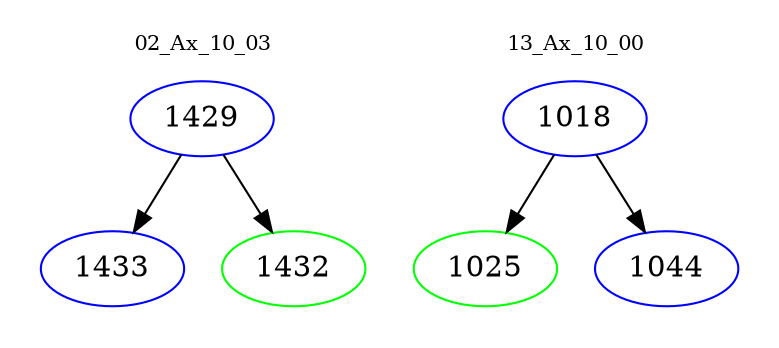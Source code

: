 digraph{
subgraph cluster_0 {
color = white
label = "02_Ax_10_03";
fontsize=10;
T0_1429 [label="1429", color="blue"]
T0_1429 -> T0_1433 [color="black"]
T0_1433 [label="1433", color="blue"]
T0_1429 -> T0_1432 [color="black"]
T0_1432 [label="1432", color="green"]
}
subgraph cluster_1 {
color = white
label = "13_Ax_10_00";
fontsize=10;
T1_1018 [label="1018", color="blue"]
T1_1018 -> T1_1025 [color="black"]
T1_1025 [label="1025", color="green"]
T1_1018 -> T1_1044 [color="black"]
T1_1044 [label="1044", color="blue"]
}
}
